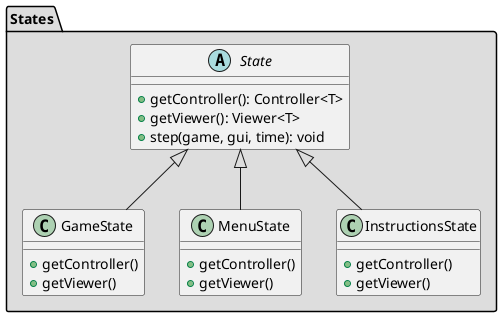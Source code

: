 @startuml
'https://plantuml.com/class-diagram

package "States" #DDDDDD {
    abstract class State {
        +getController(): Controller<T>
        +getViewer(): Viewer<T>
        +step(game, gui, time): void
    }

    class GameState {
        +getController()
        +getViewer()
    }

    class MenuState {
        +getController()
        +getViewer()
    }

    class InstructionsState {
        +getController()
        +getViewer()
    }
}

State<|--GameState
State<|--MenuState
State<|--InstructionsState


@enduml